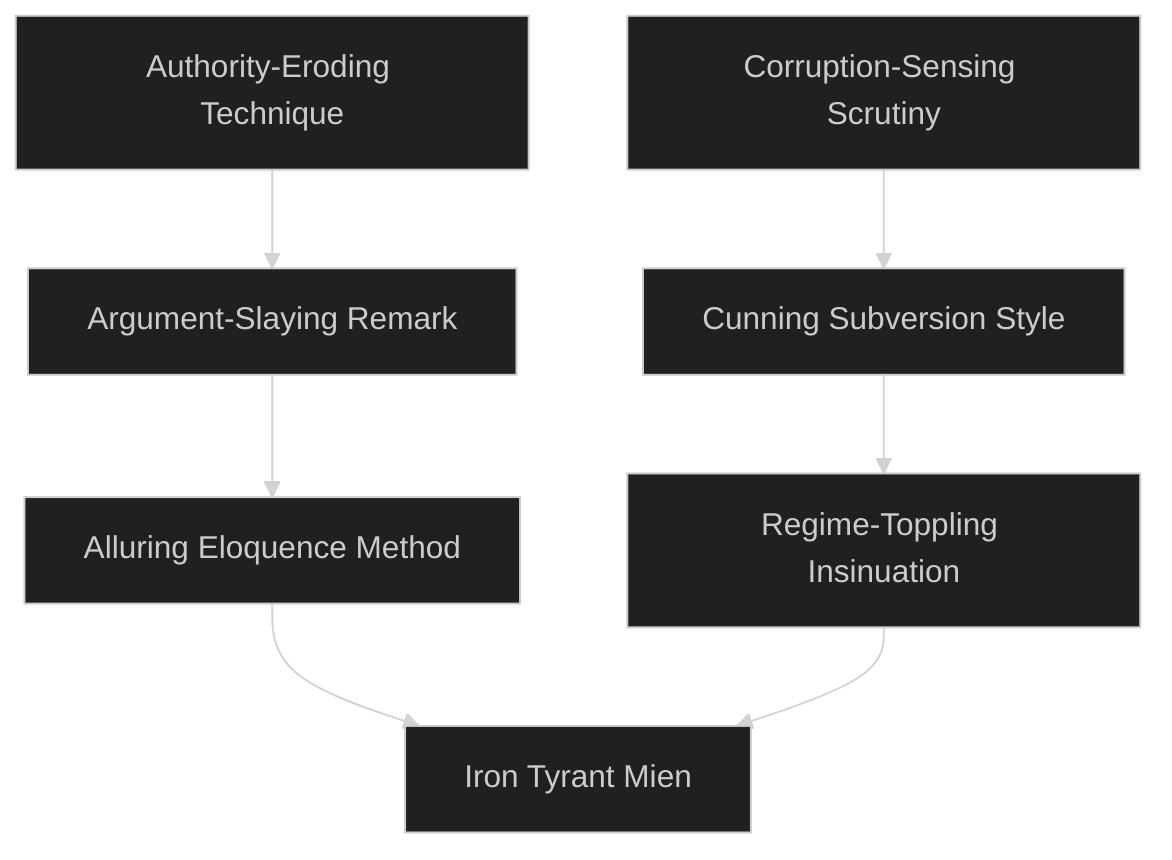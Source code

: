 ---
config:
  theme: dark
---
flowchart TD

    authority_eroding_technique[Authority-Eroding Technique]
    click authority_eroding_technique callback "
        Authority-Eroding Technique<br>
        <br>
        Cost: 1 mote per die<br>
        Duration: Instant<br>
        Type: Reflexive<br>
        Minimum Bureaucracy: 1<br>
        Minimum Essence: 1<br>
        Prerequisite Charms: None<br>
        <br>
        Through this Charm, an Abyssal can momentarily
        confuse a target and weaken her effectiveness in a critical
        moment. For every mote spent, the target loses one die
        from a single Bureaucracy roll. This Charm cannot reduce
        a victim’s dice pool lower than her Essence, however.
        Authority-Eroding Technique may be invoked any time
        after an appropriate action is declared but before dice are
        rolled. The Abyssal can even set up the targeted roll, such
        as by asking a pointed question in a meeting.
        "

    argument_slaying_remark[Argument-Slaying Remark]
    authority_eroding_technique --> argument_slaying_remark
    click argument_slaying_remark callback "
        Argument-Slaying Remark<br>
        <br>
        Cost: 3 motes<br>
        Duration: Instant<br>
        Type: Reflexive<br>
        Minimum Bureaucracy: 2<br>
        Minimum Essence: 2<br>
        Prerequisite Charms:Authority-Eroding Technique<br>
        <br>
        By speaking brusquely and projecting an aura of
        menace, an Abyssal with this Charm can cut through the
        drawn-out process of debate. The targeted argument ends
        within moments with the best resolution that the Exalt
        could have achieved with continued discussion. For ex-
        ample, a character could use this Charm to derive the best
        price from a merchant, saving minutes or perhaps even
        hours of haggling. Note that Argument-Slaying Remark
        isn’t a perfect “final word” Charm—if an answer would be
        no regardless of what the Abyssal might say or argue, then
        the answer remains no. This Charm simply brings the
        matter to a conclusion instantly.
        "

    alluring_eloquence_method[Alluring Eloquence Method]
    argument_slaying_remark --> alluring_eloquence_method
    click alluring_eloquence_method callback "
        Alluring Eloquence Method<br>
        <br>
        Cost: 4 motes<br>
        Duration: Instant<br>
        Type: Supplementary<br>
        Minimum Bureaucracy: 4<br>
        Minimum Essence: 2<br>
        Prerequisite Charms: Argument-Slaying Remark<br>
        <br>
        This Charm allows an Exalt to vocalize a course of
        action or point of view with such eloquence and grace that
        opponents find it difficult or even impossible to argue. The
        Abyssal’s player makes the Bureaucracy or Performance
        roll as normal, but all rivals add the deathknight’s Essence
        rating to the difficulty of their counterarguments.
        "

    corruption_sensing_scrutiny[Corruption-Sensing Scrutiny]
    click corruption_sensing_scrutiny callback "
        Corruption-Sensing Scrutiny<br>
        <br>
        Cost: 2 motes<br>
        Duration: Instant<br>
        Type: Simple<br>
        Minimum Bureaucracy: 2<br>
        Minimum Essence: 2<br>
        Prerequisite Charms: None<br>
        <br>
        With this Charm, an Abyssal can perceive corrupt
        officials and bureaucrats by a distinctive oily stain on their
        aura. Alternately, she can intuitively gauge a “clean”
        official’s susceptibility to corruption. Her player rolls Perception
        + Bureaucracy against a difficulty of the target’s
        Essence score. The amount of information gleaned depends
        on the number of successes rolled.<br>
        Simple success allows the Abyssal to sense whether
        the target has ever engaged in corruption or not (i.e.,
        accepted a bribe, doctored a report, etc.). With three
        successes, the character can measure the depth of a target’s
        corruption or her overall vulnerability to such. Thus, she
        can distinguish the minor blotches of a plagiarizing poet
        from the inky coils of a politician who secretly assassinated
        his rivals. With five successes, the Abyssal gains a vague
        sense of the target’s offenses, though not the context or
        specifics. This hunch enables the deathknight to take
        advantage of an official’s hidden weakness or vice — or
        simply to know whom best to bribe.
        "

    cunning_subversion_style[Cunning Subversion Style]
    corruption_sensing_scrutiny --> cunning_subversion_style
    click cunning_subversion_style callback "
        Cunning Subversion Style<br>
        <br>
        Cost: 10 motes, 1 Willpower
        Duration: One week
        Type: Simple
        Minimum Bureaucracy: 5
        Minimum Essence: 3
        Prerequisite Charms: Corruption-Sensing Scrutiny
        With a few artfully placed rumors and whispers, an
        Abyssal with this Charm can sow the seeds of discord and
        mistrust within a particular bureau or organization. Tem-
        pers flare, growing mistrust leads to outright hostility and
        factionalism; the bureau steadily grinds to a halt and
        implodes under the weight of indolence and excess. This
        Charm can fully affect a department whose total mem-
        bership is no greater than (the deathknight’s Essence
        rating x 20). If the character wishes to affect a larger
        organization, he must use this Charm multiple times or
        settle for a slower, lesser effect as the magic strikes
        randomly. Regardless, it takes time for infighting and
        paranoia to build to an extent that it actually impedes
        efficiency. While this is left to Storytellers to adjudicate,
        the overall corruption and rivalry or lack thereof plays a
        significant role, as does the quality and strength of
        leadership within the organization. Generally, this Charm
        is beyond the scope of rules and has little tangible effect.
        Its intangible effects can be quite dramatic, however. Few
        organizations of mortals can withstand more than a
        month of this Charm without utterly disintegrating.
        "

    regime_toppling_insinuation[Regime-Toppling Insinuation]
    cunning_subversion_style --> regime_toppling_insinuation
    click regime_toppling_insinuation callback "
        Regime-Toppling Insinuation<br>
        <br>
        Cost: 10 motes, 1 Willpower<br>
        Duration: One week<br>
        Type: Simple<br>
        Minimum Bureaucracy: 5<br>
        Minimum Essence: 3<br>
        Prerequisite Charms: Cunning Subversion Style<br>
        <br>
        This Charm closely parallels Cunning Subversion
        Style. Rather than targeting an organization, however, the
        Abyssal may focus the havoc against a specific leader. Even
        if there is no actual coup or assassination attempt —
        though there might well be — the concomitant treachery
        and distrust makes all but the most tyrannical despot
        utterly ineffective. The victim’s orders are twisted or
        disregarded by subordinates, while overall morale drops to
        an all-time low. Each application of this Charm may affect
        a number of people equal to the character’s Essence rating
        x 20. As with Cunning Subversion Style, this Charm is
        primarily a matter of roleplaying rather than rules. Still, it
        is unlikely that any mortal leader can last more than a
        month with a hierarchy that hates and mistrusts him.
        Whether he is pushed out of office or stabbed to death in
        an alley depends very much on the character and nature of
        the victim’s subordinates and the type of organization.
        Ironically, true tyrants have little to fear from this Charm,
        as they already know how to retain authority in the face of
        negative popular opinion.
        "

    iron_tyrant_mien[Iron Tyrant Mien]
    alluring_eloquence_method --> iron_tyrant_mien
    regime_toppling_insinuation --> iron_tyrant_mien
    click iron_tyrant_mien callback "
        Iron Tyrant Mien<br>
        <br>
        Cost: 12 motes, 1 Willpower
        Duration: One week
        Type: Simple
        Minimum Bureaucracy: 5
        Minimum Essence: 4
        Prerequisite Charms: Alluring Eloquence Method,
        Regime-Toppling Insinuation
        Exuding menace and prowess in equal measure, an
        Abyssal can enchant his very authority to sow fear and
        discourage rebellion. The character must have some
        recognized leadership position in order to use this Charm,
        although the type and scope of leadership doesn’t mat-
        ter. A caravan master can surpass a king in brutal
        tyranny. While this Charm is active, no one with a
        Willpower score lower than the character’s Essence can
        bring herself to consider disobedience, let alone partici-
        pate in outright rebellion.
        Individuals with a Willpower rating equal to the
        character’s Willpower may act against the despot, but their
        players suffer a difficulty increase of the deathknight’s
        permanent Essence on all Social rolls to rally others to the
        cause. Characters whose Willpower exceeds the Abyssal’s
        are immune to this Charm, as are all magical beings. Also,
        this Charm only affects members of the hierarchy over
        which the Exalt presides. A great monarch could order any
        subject about but would have no authority over a foreign
        citizen. Storyteller discretion is particularly important in
        preventing abuse of this Charm. Of course, a large sphere
        of influence carries its own risks. Besides the increased
        likelihood that a strong-willed champion will organize a
        coup, infamous dictators may attract jealous rivals who
        wish to usurp their power.
        "